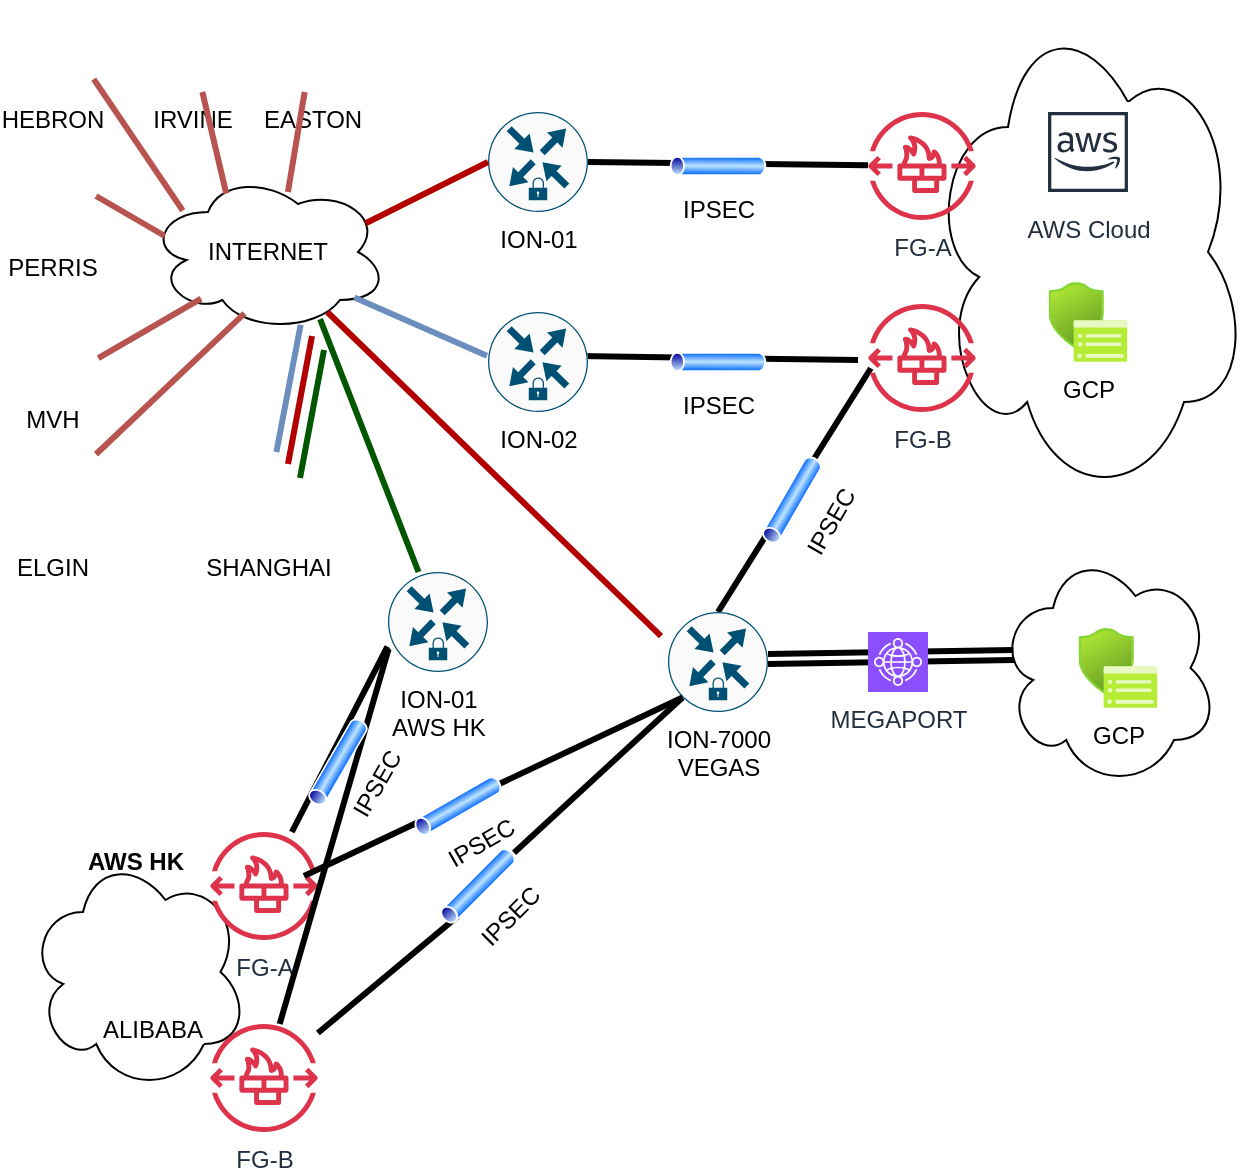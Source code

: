 <mxfile version="24.7.10">
  <diagram name="Page-1" id="dyz9-InGGQwuWpd-DMWA">
    <mxGraphModel dx="1418" dy="636" grid="1" gridSize="10" guides="1" tooltips="1" connect="1" arrows="1" fold="1" page="1" pageScale="1" pageWidth="850" pageHeight="1100" math="0" shadow="0">
      <root>
        <mxCell id="0" />
        <mxCell id="1" parent="0" />
        <mxCell id="-JXN84pZ02f-YUgdFMlg-36" value="" style="endArrow=none;html=1;rounded=0;strokeWidth=3;fillColor=#647687;strokeColor=#000000;entryX=0.5;entryY=0;entryDx=0;entryDy=0;entryPerimeter=0;exitX=0.025;exitY=0.595;exitDx=0;exitDy=0;exitPerimeter=0;" parent="1" source="-JXN84pZ02f-YUgdFMlg-4" target="-JXN84pZ02f-YUgdFMlg-34" edge="1">
          <mxGeometry width="50" height="50" relative="1" as="geometry">
            <mxPoint x="565" y="264" as="sourcePoint" />
            <mxPoint x="425" y="262" as="targetPoint" />
          </mxGeometry>
        </mxCell>
        <mxCell id="-JXN84pZ02f-YUgdFMlg-35" value="IPSEC" style="image;aspect=fixed;perimeter=ellipsePerimeter;html=1;align=center;shadow=0;dashed=0;spacingTop=3;image=img/lib/active_directory/tunnel.svg;rotation=-60;" parent="1" vertex="1">
          <mxGeometry x="497" y="319" width="50" height="10" as="geometry" />
        </mxCell>
        <mxCell id="-JXN84pZ02f-YUgdFMlg-31" value="" style="endArrow=none;html=1;rounded=0;strokeWidth=3;fillColor=#647687;strokeColor=#000000;entryX=1;entryY=0.5;entryDx=0;entryDy=0;entryPerimeter=0;" parent="1" edge="1">
          <mxGeometry width="50" height="50" relative="1" as="geometry">
            <mxPoint x="555" y="254" as="sourcePoint" />
            <mxPoint x="415" y="252" as="targetPoint" />
          </mxGeometry>
        </mxCell>
        <mxCell id="-JXN84pZ02f-YUgdFMlg-30" value="" style="endArrow=none;html=1;rounded=0;strokeWidth=3;fillColor=#647687;strokeColor=#000000;entryX=1;entryY=0.5;entryDx=0;entryDy=0;entryPerimeter=0;" parent="1" source="-JXN84pZ02f-YUgdFMlg-3" target="-JXN84pZ02f-YUgdFMlg-1" edge="1">
          <mxGeometry width="50" height="50" relative="1" as="geometry">
            <mxPoint x="257" y="150" as="sourcePoint" />
            <mxPoint x="269" y="201" as="targetPoint" />
          </mxGeometry>
        </mxCell>
        <mxCell id="-JXN84pZ02f-YUgdFMlg-11" value="" style="ellipse;shape=cloud;whiteSpace=wrap;html=1;fillColor=none;" parent="1" vertex="1">
          <mxGeometry x="590" y="75" width="160" height="250" as="geometry" />
        </mxCell>
        <mxCell id="-JXN84pZ02f-YUgdFMlg-1" value="ION-01" style="sketch=0;points=[[0.5,0,0],[1,0.5,0],[0.5,1,0],[0,0.5,0],[0.145,0.145,0],[0.856,0.145,0],[0.855,0.856,0],[0.145,0.855,0]];verticalLabelPosition=bottom;html=1;verticalAlign=top;aspect=fixed;align=center;pointerEvents=1;shape=mxgraph.cisco19.rect;prIcon=secure_router;fillColor=#FAFAFA;strokeColor=#005073;" parent="1" vertex="1">
          <mxGeometry x="370" y="130" width="50" height="50" as="geometry" />
        </mxCell>
        <mxCell id="-JXN84pZ02f-YUgdFMlg-2" value="ION-02" style="sketch=0;points=[[0.5,0,0],[1,0.5,0],[0.5,1,0],[0,0.5,0],[0.145,0.145,0],[0.856,0.145,0],[0.855,0.856,0],[0.145,0.855,0]];verticalLabelPosition=bottom;html=1;verticalAlign=top;aspect=fixed;align=center;pointerEvents=1;shape=mxgraph.cisco19.rect;prIcon=secure_router;fillColor=#FAFAFA;strokeColor=#005073;" parent="1" vertex="1">
          <mxGeometry x="370" y="230" width="50" height="50" as="geometry" />
        </mxCell>
        <mxCell id="-JXN84pZ02f-YUgdFMlg-3" value="FG-A" style="sketch=0;outlineConnect=0;fontColor=#232F3E;gradientColor=none;fillColor=#DD344C;strokeColor=none;dashed=0;verticalLabelPosition=bottom;verticalAlign=top;align=center;html=1;fontSize=12;fontStyle=0;aspect=fixed;pointerEvents=1;shape=mxgraph.aws4.network_firewall_endpoints;" parent="1" vertex="1">
          <mxGeometry x="560" y="130" width="54" height="54" as="geometry" />
        </mxCell>
        <mxCell id="-JXN84pZ02f-YUgdFMlg-4" value="FG-B" style="sketch=0;outlineConnect=0;fontColor=#232F3E;gradientColor=none;fillColor=#DD344C;strokeColor=none;dashed=0;verticalLabelPosition=bottom;verticalAlign=top;align=center;html=1;fontSize=12;fontStyle=0;aspect=fixed;pointerEvents=1;shape=mxgraph.aws4.network_firewall_endpoints;" parent="1" vertex="1">
          <mxGeometry x="560" y="226" width="54" height="54" as="geometry" />
        </mxCell>
        <mxCell id="-JXN84pZ02f-YUgdFMlg-5" value="INTERNET" style="ellipse;shape=cloud;whiteSpace=wrap;html=1;" parent="1" vertex="1">
          <mxGeometry x="200" y="160" width="120" height="80" as="geometry" />
        </mxCell>
        <mxCell id="-JXN84pZ02f-YUgdFMlg-6" value="IPSEC" style="image;aspect=fixed;perimeter=ellipsePerimeter;html=1;align=center;shadow=0;dashed=0;spacingTop=3;image=img/lib/active_directory/tunnel.svg;" parent="1" vertex="1">
          <mxGeometry x="460" y="152" width="50" height="10" as="geometry" />
        </mxCell>
        <mxCell id="-JXN84pZ02f-YUgdFMlg-7" value="IPSEC" style="image;aspect=fixed;perimeter=ellipsePerimeter;html=1;align=center;shadow=0;dashed=0;spacingTop=3;image=img/lib/active_directory/tunnel.svg;" parent="1" vertex="1">
          <mxGeometry x="460" y="250" width="50" height="10" as="geometry" />
        </mxCell>
        <mxCell id="-JXN84pZ02f-YUgdFMlg-8" value="SHANGHAI" style="shape=image;html=1;verticalAlign=top;verticalLabelPosition=bottom;labelBackgroundColor=#ffffff;imageAspect=0;aspect=fixed;image=https://cdn3.iconfinder.com/data/icons/building-89/64/Warehouse_2-128.png" parent="1" vertex="1">
          <mxGeometry x="238" y="300" width="44" height="44" as="geometry" />
        </mxCell>
        <mxCell id="-JXN84pZ02f-YUgdFMlg-10" value="AWS Cloud" style="sketch=0;outlineConnect=0;fontColor=#232F3E;gradientColor=none;strokeColor=#232F3E;fillColor=#ffffff;dashed=0;verticalLabelPosition=bottom;verticalAlign=top;align=center;html=1;fontSize=12;fontStyle=0;aspect=fixed;shape=mxgraph.aws4.resourceIcon;resIcon=mxgraph.aws4.aws_cloud;" parent="1" vertex="1">
          <mxGeometry x="645" y="125" width="50" height="50" as="geometry" />
        </mxCell>
        <mxCell id="-JXN84pZ02f-YUgdFMlg-12" value="GCP" style="image;aspect=fixed;html=1;points=[];align=center;fontSize=12;image=img/lib/azure2/intune/Device_Security_Google.svg;" parent="1" vertex="1">
          <mxGeometry x="650.29" y="215" width="39.42" height="40" as="geometry" />
        </mxCell>
        <mxCell id="-JXN84pZ02f-YUgdFMlg-15" value="MVH" style="shape=image;html=1;verticalAlign=top;verticalLabelPosition=bottom;labelBackgroundColor=#ffffff;imageAspect=0;aspect=fixed;image=https://cdn3.iconfinder.com/data/icons/building-89/64/Warehouse_2-128.png" parent="1" vertex="1">
          <mxGeometry x="130" y="226" width="44" height="44" as="geometry" />
        </mxCell>
        <mxCell id="-JXN84pZ02f-YUgdFMlg-16" value="PERRIS" style="shape=image;html=1;verticalAlign=top;verticalLabelPosition=bottom;labelBackgroundColor=#ffffff;imageAspect=0;aspect=fixed;image=https://cdn3.iconfinder.com/data/icons/building-89/64/Warehouse_2-128.png" parent="1" vertex="1">
          <mxGeometry x="130" y="150" width="44" height="44" as="geometry" />
        </mxCell>
        <mxCell id="-JXN84pZ02f-YUgdFMlg-17" value="IRVINE" style="shape=image;html=1;verticalAlign=top;verticalLabelPosition=bottom;labelBackgroundColor=#ffffff;imageAspect=0;aspect=fixed;image=https://cdn3.iconfinder.com/data/icons/building-89/64/Warehouse_2-128.png" parent="1" vertex="1">
          <mxGeometry x="200" y="76" width="44" height="44" as="geometry" />
        </mxCell>
        <mxCell id="-JXN84pZ02f-YUgdFMlg-18" value="EASTON" style="shape=image;html=1;verticalAlign=top;verticalLabelPosition=bottom;labelBackgroundColor=#ffffff;imageAspect=0;aspect=fixed;image=https://cdn3.iconfinder.com/data/icons/building-89/64/Warehouse_2-128.png" parent="1" vertex="1">
          <mxGeometry x="260" y="76" width="44" height="44" as="geometry" />
        </mxCell>
        <mxCell id="-JXN84pZ02f-YUgdFMlg-19" value="HEBRON" style="shape=image;html=1;verticalAlign=top;verticalLabelPosition=bottom;labelBackgroundColor=#ffffff;imageAspect=0;aspect=fixed;image=https://cdn3.iconfinder.com/data/icons/building-89/64/Warehouse_2-128.png" parent="1" vertex="1">
          <mxGeometry x="130" y="76" width="44" height="44" as="geometry" />
        </mxCell>
        <mxCell id="-JXN84pZ02f-YUgdFMlg-20" value="ELGIN" style="shape=image;html=1;verticalAlign=top;verticalLabelPosition=bottom;labelBackgroundColor=#ffffff;imageAspect=0;aspect=fixed;image=https://cdn3.iconfinder.com/data/icons/building-89/64/Warehouse_2-128.png" parent="1" vertex="1">
          <mxGeometry x="130" y="300" width="44" height="44" as="geometry" />
        </mxCell>
        <mxCell id="-JXN84pZ02f-YUgdFMlg-21" value="" style="endArrow=none;html=1;rounded=0;strokeWidth=3;fillColor=#dae8fc;strokeColor=#6c8ebf;entryX=0.636;entryY=0.955;entryDx=0;entryDy=0;entryPerimeter=0;" parent="1" source="-JXN84pZ02f-YUgdFMlg-8" target="-JXN84pZ02f-YUgdFMlg-5" edge="1">
          <mxGeometry width="50" height="50" relative="1" as="geometry">
            <mxPoint x="280" y="310" as="sourcePoint" />
            <mxPoint x="330" y="260" as="targetPoint" />
          </mxGeometry>
        </mxCell>
        <mxCell id="-JXN84pZ02f-YUgdFMlg-22" value="" style="endArrow=none;html=1;rounded=0;strokeWidth=3;fillColor=#dae8fc;strokeColor=#6c8ebf;entryX=0.86;entryY=0.784;entryDx=0;entryDy=0;entryPerimeter=0;exitX=-0.011;exitY=0.437;exitDx=0;exitDy=0;exitPerimeter=0;" parent="1" source="-JXN84pZ02f-YUgdFMlg-2" target="-JXN84pZ02f-YUgdFMlg-5" edge="1">
          <mxGeometry width="50" height="50" relative="1" as="geometry">
            <mxPoint x="380" y="250" as="sourcePoint" />
            <mxPoint x="286" y="246" as="targetPoint" />
          </mxGeometry>
        </mxCell>
        <mxCell id="-JXN84pZ02f-YUgdFMlg-23" value="" style="endArrow=none;html=1;rounded=0;strokeWidth=3;fillColor=#f8cecc;strokeColor=#b85450;entryX=0.402;entryY=0.884;entryDx=0;entryDy=0;entryPerimeter=0;" parent="1" source="-JXN84pZ02f-YUgdFMlg-20" target="-JXN84pZ02f-YUgdFMlg-5" edge="1">
          <mxGeometry width="50" height="50" relative="1" as="geometry">
            <mxPoint x="284" y="320" as="sourcePoint" />
            <mxPoint x="296" y="256" as="targetPoint" />
          </mxGeometry>
        </mxCell>
        <mxCell id="-JXN84pZ02f-YUgdFMlg-24" value="" style="endArrow=none;html=1;rounded=0;strokeWidth=3;fillColor=#f8cecc;strokeColor=#b85450;entryX=0.221;entryY=0.791;entryDx=0;entryDy=0;entryPerimeter=0;exitX=1.026;exitY=0.614;exitDx=0;exitDy=0;exitPerimeter=0;" parent="1" source="-JXN84pZ02f-YUgdFMlg-15" target="-JXN84pZ02f-YUgdFMlg-5" edge="1">
          <mxGeometry width="50" height="50" relative="1" as="geometry">
            <mxPoint x="184" y="311" as="sourcePoint" />
            <mxPoint x="258" y="241" as="targetPoint" />
          </mxGeometry>
        </mxCell>
        <mxCell id="-JXN84pZ02f-YUgdFMlg-25" value="" style="endArrow=none;html=1;rounded=0;strokeWidth=3;fillColor=#f8cecc;strokeColor=#b85450;entryX=0.07;entryY=0.4;entryDx=0;entryDy=0;entryPerimeter=0;exitX=1;exitY=0.5;exitDx=0;exitDy=0;" parent="1" source="-JXN84pZ02f-YUgdFMlg-16" target="-JXN84pZ02f-YUgdFMlg-5" edge="1">
          <mxGeometry width="50" height="50" relative="1" as="geometry">
            <mxPoint x="185" y="263" as="sourcePoint" />
            <mxPoint x="237" y="233" as="targetPoint" />
          </mxGeometry>
        </mxCell>
        <mxCell id="-JXN84pZ02f-YUgdFMlg-26" value="" style="endArrow=none;html=1;rounded=0;strokeWidth=3;fillColor=#f8cecc;strokeColor=#b85450;entryX=0.145;entryY=0.241;entryDx=0;entryDy=0;entryPerimeter=0;exitX=0.974;exitY=0.854;exitDx=0;exitDy=0;exitPerimeter=0;" parent="1" source="-JXN84pZ02f-YUgdFMlg-19" target="-JXN84pZ02f-YUgdFMlg-5" edge="1">
          <mxGeometry width="50" height="50" relative="1" as="geometry">
            <mxPoint x="184" y="182" as="sourcePoint" />
            <mxPoint x="218" y="202" as="targetPoint" />
          </mxGeometry>
        </mxCell>
        <mxCell id="-JXN84pZ02f-YUgdFMlg-27" value="" style="endArrow=none;html=1;rounded=0;strokeWidth=3;fillColor=#f8cecc;strokeColor=#b85450;entryX=0.326;entryY=0.134;entryDx=0;entryDy=0;entryPerimeter=0;" parent="1" source="-JXN84pZ02f-YUgdFMlg-17" target="-JXN84pZ02f-YUgdFMlg-5" edge="1">
          <mxGeometry width="50" height="50" relative="1" as="geometry">
            <mxPoint x="183" y="124" as="sourcePoint" />
            <mxPoint x="227" y="189" as="targetPoint" />
          </mxGeometry>
        </mxCell>
        <mxCell id="-JXN84pZ02f-YUgdFMlg-28" value="" style="endArrow=none;html=1;rounded=0;strokeWidth=3;fillColor=#f8cecc;strokeColor=#b85450;entryX=0.583;entryY=0.125;entryDx=0;entryDy=0;entryPerimeter=0;" parent="1" source="-JXN84pZ02f-YUgdFMlg-18" target="-JXN84pZ02f-YUgdFMlg-5" edge="1">
          <mxGeometry width="50" height="50" relative="1" as="geometry">
            <mxPoint x="237" y="130" as="sourcePoint" />
            <mxPoint x="249" y="181" as="targetPoint" />
          </mxGeometry>
        </mxCell>
        <mxCell id="-JXN84pZ02f-YUgdFMlg-29" value="" style="endArrow=none;html=1;rounded=0;strokeWidth=3;fillColor=#e51400;strokeColor=#B20000;entryX=0;entryY=0.5;entryDx=0;entryDy=0;entryPerimeter=0;exitX=0.907;exitY=0.32;exitDx=0;exitDy=0;exitPerimeter=0;" parent="1" source="-JXN84pZ02f-YUgdFMlg-5" target="-JXN84pZ02f-YUgdFMlg-1" edge="1">
          <mxGeometry width="50" height="50" relative="1" as="geometry">
            <mxPoint x="247" y="140" as="sourcePoint" />
            <mxPoint x="259" y="191" as="targetPoint" />
          </mxGeometry>
        </mxCell>
        <mxCell id="-JXN84pZ02f-YUgdFMlg-32" value="GCP" style="image;aspect=fixed;html=1;points=[];align=center;fontSize=12;image=img/lib/azure2/intune/Device_Security_Google.svg;" parent="1" vertex="1">
          <mxGeometry x="665.29" y="388" width="39.42" height="40" as="geometry" />
        </mxCell>
        <mxCell id="-JXN84pZ02f-YUgdFMlg-33" value="" style="ellipse;shape=cloud;whiteSpace=wrap;html=1;fillColor=none;" parent="1" vertex="1">
          <mxGeometry x="625" y="348" width="110" height="120" as="geometry" />
        </mxCell>
        <mxCell id="-JXN84pZ02f-YUgdFMlg-34" value="ION-7000&lt;br&gt;VEGAS" style="sketch=0;points=[[0.5,0,0],[1,0.5,0],[0.5,1,0],[0,0.5,0],[0.145,0.145,0],[0.856,0.145,0],[0.855,0.856,0],[0.145,0.855,0]];verticalLabelPosition=bottom;html=1;verticalAlign=top;aspect=fixed;align=center;pointerEvents=1;shape=mxgraph.cisco19.rect;prIcon=secure_router;fillColor=#FAFAFA;strokeColor=#005073;" parent="1" vertex="1">
          <mxGeometry x="460" y="380" width="50" height="50" as="geometry" />
        </mxCell>
        <mxCell id="-JXN84pZ02f-YUgdFMlg-38" value="" style="endArrow=none;html=1;rounded=0;strokeWidth=3;fillColor=#647687;strokeColor=#000000;entryX=0.5;entryY=0;entryDx=0;entryDy=0;entryPerimeter=0;exitX=0.07;exitY=0.4;exitDx=0;exitDy=0;exitPerimeter=0;" parent="1" edge="1">
          <mxGeometry width="50" height="50" relative="1" as="geometry">
            <mxPoint x="632.7" y="399" as="sourcePoint" />
            <mxPoint x="510" y="401" as="targetPoint" />
          </mxGeometry>
        </mxCell>
        <mxCell id="-JXN84pZ02f-YUgdFMlg-39" value="" style="endArrow=none;html=1;rounded=0;strokeWidth=3;fillColor=#647687;strokeColor=#000000;entryX=0.5;entryY=0;entryDx=0;entryDy=0;entryPerimeter=0;exitX=0.07;exitY=0.4;exitDx=0;exitDy=0;exitPerimeter=0;" parent="1" edge="1">
          <mxGeometry width="50" height="50" relative="1" as="geometry">
            <mxPoint x="633" y="404" as="sourcePoint" />
            <mxPoint x="510" y="406" as="targetPoint" />
          </mxGeometry>
        </mxCell>
        <mxCell id="-JXN84pZ02f-YUgdFMlg-40" value="MEGAPORT" style="sketch=0;points=[[0,0,0],[0.25,0,0],[0.5,0,0],[0.75,0,0],[1,0,0],[0,1,0],[0.25,1,0],[0.5,1,0],[0.75,1,0],[1,1,0],[0,0.25,0],[0,0.5,0],[0,0.75,0],[1,0.25,0],[1,0.5,0],[1,0.75,0]];outlineConnect=0;fontColor=#232F3E;fillColor=#8C4FFF;strokeColor=#ffffff;dashed=0;verticalLabelPosition=bottom;verticalAlign=top;align=center;html=1;fontSize=12;fontStyle=0;aspect=fixed;shape=mxgraph.aws4.resourceIcon;resIcon=mxgraph.aws4.cloud_wan;" parent="1" vertex="1">
          <mxGeometry x="560" y="390" width="30" height="30" as="geometry" />
        </mxCell>
        <mxCell id="-JXN84pZ02f-YUgdFMlg-51" value="" style="endArrow=none;html=1;rounded=0;strokeWidth=3;fillColor=#e51400;strokeColor=#B20000;entryX=-0.07;entryY=0.241;entryDx=0;entryDy=0;entryPerimeter=0;exitX=0.747;exitY=0.875;exitDx=0;exitDy=0;exitPerimeter=0;" parent="1" source="-JXN84pZ02f-YUgdFMlg-5" target="-JXN84pZ02f-YUgdFMlg-34" edge="1">
          <mxGeometry width="50" height="50" relative="1" as="geometry">
            <mxPoint x="319" y="196" as="sourcePoint" />
            <mxPoint x="380" y="165" as="targetPoint" />
          </mxGeometry>
        </mxCell>
        <mxCell id="-JXN84pZ02f-YUgdFMlg-52" value="" style="endArrow=none;html=1;rounded=0;strokeWidth=3;fillColor=#e51400;strokeColor=#B20000;entryX=0.636;entryY=0.955;entryDx=0;entryDy=0;entryPerimeter=0;" parent="1" edge="1">
          <mxGeometry width="50" height="50" relative="1" as="geometry">
            <mxPoint x="270" y="306" as="sourcePoint" />
            <mxPoint x="282" y="242" as="targetPoint" />
          </mxGeometry>
        </mxCell>
        <mxCell id="gKAV66lgiXu_0Jtj56Rs-1" value="" style="ellipse;shape=cloud;whiteSpace=wrap;html=1;fillColor=none;" vertex="1" parent="1">
          <mxGeometry x="140" y="500" width="110" height="120" as="geometry" />
        </mxCell>
        <mxCell id="gKAV66lgiXu_0Jtj56Rs-2" value="ALIBABA" style="shape=image;html=1;verticalAlign=top;verticalLabelPosition=bottom;labelBackgroundColor=#ffffff;imageAspect=0;aspect=fixed;image=https://cdn3.iconfinder.com/data/icons/social-networks-34/96/social-20-128.png" vertex="1" parent="1">
          <mxGeometry x="179" y="530" width="45" height="45" as="geometry" />
        </mxCell>
        <mxCell id="gKAV66lgiXu_0Jtj56Rs-3" value="FG-A" style="sketch=0;outlineConnect=0;fontColor=#232F3E;gradientColor=none;fillColor=#DD344C;strokeColor=none;dashed=0;verticalLabelPosition=bottom;verticalAlign=top;align=center;html=1;fontSize=12;fontStyle=0;aspect=fixed;pointerEvents=1;shape=mxgraph.aws4.network_firewall_endpoints;" vertex="1" parent="1">
          <mxGeometry x="231" y="490" width="54" height="54" as="geometry" />
        </mxCell>
        <mxCell id="gKAV66lgiXu_0Jtj56Rs-4" value="FG-B" style="sketch=0;outlineConnect=0;fontColor=#232F3E;gradientColor=none;fillColor=#DD344C;strokeColor=none;dashed=0;verticalLabelPosition=bottom;verticalAlign=top;align=center;html=1;fontSize=12;fontStyle=0;aspect=fixed;pointerEvents=1;shape=mxgraph.aws4.network_firewall_endpoints;" vertex="1" parent="1">
          <mxGeometry x="231" y="586" width="54" height="54" as="geometry" />
        </mxCell>
        <mxCell id="gKAV66lgiXu_0Jtj56Rs-5" value="ION-01&lt;br&gt;AWS HK" style="sketch=0;points=[[0.5,0,0],[1,0.5,0],[0.5,1,0],[0,0.5,0],[0.145,0.145,0],[0.856,0.145,0],[0.855,0.856,0],[0.145,0.855,0]];verticalLabelPosition=bottom;html=1;verticalAlign=top;aspect=fixed;align=center;pointerEvents=1;shape=mxgraph.cisco19.rect;prIcon=secure_router;fillColor=#FAFAFA;strokeColor=#005073;" vertex="1" parent="1">
          <mxGeometry x="320" y="360" width="50" height="50" as="geometry" />
        </mxCell>
        <mxCell id="gKAV66lgiXu_0Jtj56Rs-6" value="" style="endArrow=none;html=1;rounded=0;strokeWidth=3;fillColor=#647687;strokeColor=#000000;entryX=0.5;entryY=0;entryDx=0;entryDy=0;entryPerimeter=0;exitX=0.145;exitY=0.855;exitDx=0;exitDy=0;exitPerimeter=0;" edge="1" parent="1" source="-JXN84pZ02f-YUgdFMlg-34">
          <mxGeometry width="50" height="50" relative="1" as="geometry">
            <mxPoint x="354" y="390" as="sourcePoint" />
            <mxPoint x="278" y="512" as="targetPoint" />
          </mxGeometry>
        </mxCell>
        <mxCell id="gKAV66lgiXu_0Jtj56Rs-7" value="" style="endArrow=none;html=1;rounded=0;strokeWidth=3;fillColor=#647687;strokeColor=#000000;exitX=0.145;exitY=0.855;exitDx=0;exitDy=0;exitPerimeter=0;" edge="1" parent="1" source="gKAV66lgiXu_0Jtj56Rs-16" target="gKAV66lgiXu_0Jtj56Rs-4">
          <mxGeometry width="50" height="50" relative="1" as="geometry">
            <mxPoint x="477" y="433" as="sourcePoint" />
            <mxPoint x="288" y="522" as="targetPoint" />
          </mxGeometry>
        </mxCell>
        <mxCell id="gKAV66lgiXu_0Jtj56Rs-8" value="" style="endArrow=none;html=1;rounded=0;strokeWidth=3;fillColor=#008a00;strokeColor=#005700;exitX=0.717;exitY=0.92;exitDx=0;exitDy=0;exitPerimeter=0;" edge="1" parent="1" source="-JXN84pZ02f-YUgdFMlg-5" target="gKAV66lgiXu_0Jtj56Rs-5">
          <mxGeometry width="50" height="50" relative="1" as="geometry">
            <mxPoint x="477" y="433" as="sourcePoint" />
            <mxPoint x="288" y="522" as="targetPoint" />
          </mxGeometry>
        </mxCell>
        <mxCell id="gKAV66lgiXu_0Jtj56Rs-9" value="" style="endArrow=none;html=1;rounded=0;strokeWidth=3;fillColor=#647687;strokeColor=#000000;entryX=-0.006;entryY=0.746;entryDx=0;entryDy=0;entryPerimeter=0;" edge="1" parent="1" source="gKAV66lgiXu_0Jtj56Rs-3" target="gKAV66lgiXu_0Jtj56Rs-5">
          <mxGeometry width="50" height="50" relative="1" as="geometry">
            <mxPoint x="296" y="244" as="sourcePoint" />
            <mxPoint x="347" y="400" as="targetPoint" />
          </mxGeometry>
        </mxCell>
        <mxCell id="gKAV66lgiXu_0Jtj56Rs-10" value="" style="endArrow=none;html=1;rounded=0;strokeWidth=3;fillColor=#647687;strokeColor=#000000;entryX=0.006;entryY=0.769;entryDx=0;entryDy=0;entryPerimeter=0;" edge="1" parent="1" source="gKAV66lgiXu_0Jtj56Rs-4" target="gKAV66lgiXu_0Jtj56Rs-5">
          <mxGeometry width="50" height="50" relative="1" as="geometry">
            <mxPoint x="287" y="500" as="sourcePoint" />
            <mxPoint x="330" y="437" as="targetPoint" />
          </mxGeometry>
        </mxCell>
        <mxCell id="gKAV66lgiXu_0Jtj56Rs-13" value="AWS HK" style="text;html=1;align=center;verticalAlign=middle;whiteSpace=wrap;rounded=0;fontStyle=1" vertex="1" parent="1">
          <mxGeometry x="164" y="490" width="60" height="30" as="geometry" />
        </mxCell>
        <mxCell id="gKAV66lgiXu_0Jtj56Rs-14" value="IPSEC" style="image;aspect=fixed;perimeter=ellipsePerimeter;html=1;align=center;shadow=0;dashed=0;spacingTop=3;image=img/lib/active_directory/tunnel.svg;rotation=-30;" vertex="1" parent="1">
          <mxGeometry x="330" y="472" width="50" height="10" as="geometry" />
        </mxCell>
        <mxCell id="gKAV66lgiXu_0Jtj56Rs-17" value="" style="endArrow=none;html=1;rounded=0;strokeWidth=3;fillColor=#647687;strokeColor=#000000;exitX=0.145;exitY=0.855;exitDx=0;exitDy=0;exitPerimeter=0;" edge="1" parent="1" source="-JXN84pZ02f-YUgdFMlg-34" target="gKAV66lgiXu_0Jtj56Rs-16">
          <mxGeometry width="50" height="50" relative="1" as="geometry">
            <mxPoint x="467" y="423" as="sourcePoint" />
            <mxPoint x="285" y="589" as="targetPoint" />
          </mxGeometry>
        </mxCell>
        <mxCell id="gKAV66lgiXu_0Jtj56Rs-16" value="IPSEC" style="image;aspect=fixed;perimeter=ellipsePerimeter;html=1;align=center;shadow=0;dashed=0;spacingTop=3;image=img/lib/active_directory/tunnel.svg;rotation=-45;" vertex="1" parent="1">
          <mxGeometry x="340" y="512" width="50" height="10" as="geometry" />
        </mxCell>
        <mxCell id="gKAV66lgiXu_0Jtj56Rs-18" value="" style="endArrow=none;html=1;rounded=0;strokeWidth=3;fillColor=#008a00;strokeColor=#005700;entryX=0.636;entryY=0.955;entryDx=0;entryDy=0;entryPerimeter=0;" edge="1" parent="1">
          <mxGeometry width="50" height="50" relative="1" as="geometry">
            <mxPoint x="276" y="313" as="sourcePoint" />
            <mxPoint x="288" y="249" as="targetPoint" />
          </mxGeometry>
        </mxCell>
        <mxCell id="gKAV66lgiXu_0Jtj56Rs-19" value="IPSEC" style="image;aspect=fixed;perimeter=ellipsePerimeter;html=1;align=center;shadow=0;dashed=0;spacingTop=3;image=img/lib/active_directory/tunnel.svg;rotation=-60;" vertex="1" parent="1">
          <mxGeometry x="270" y="450" width="50" height="10" as="geometry" />
        </mxCell>
      </root>
    </mxGraphModel>
  </diagram>
</mxfile>
